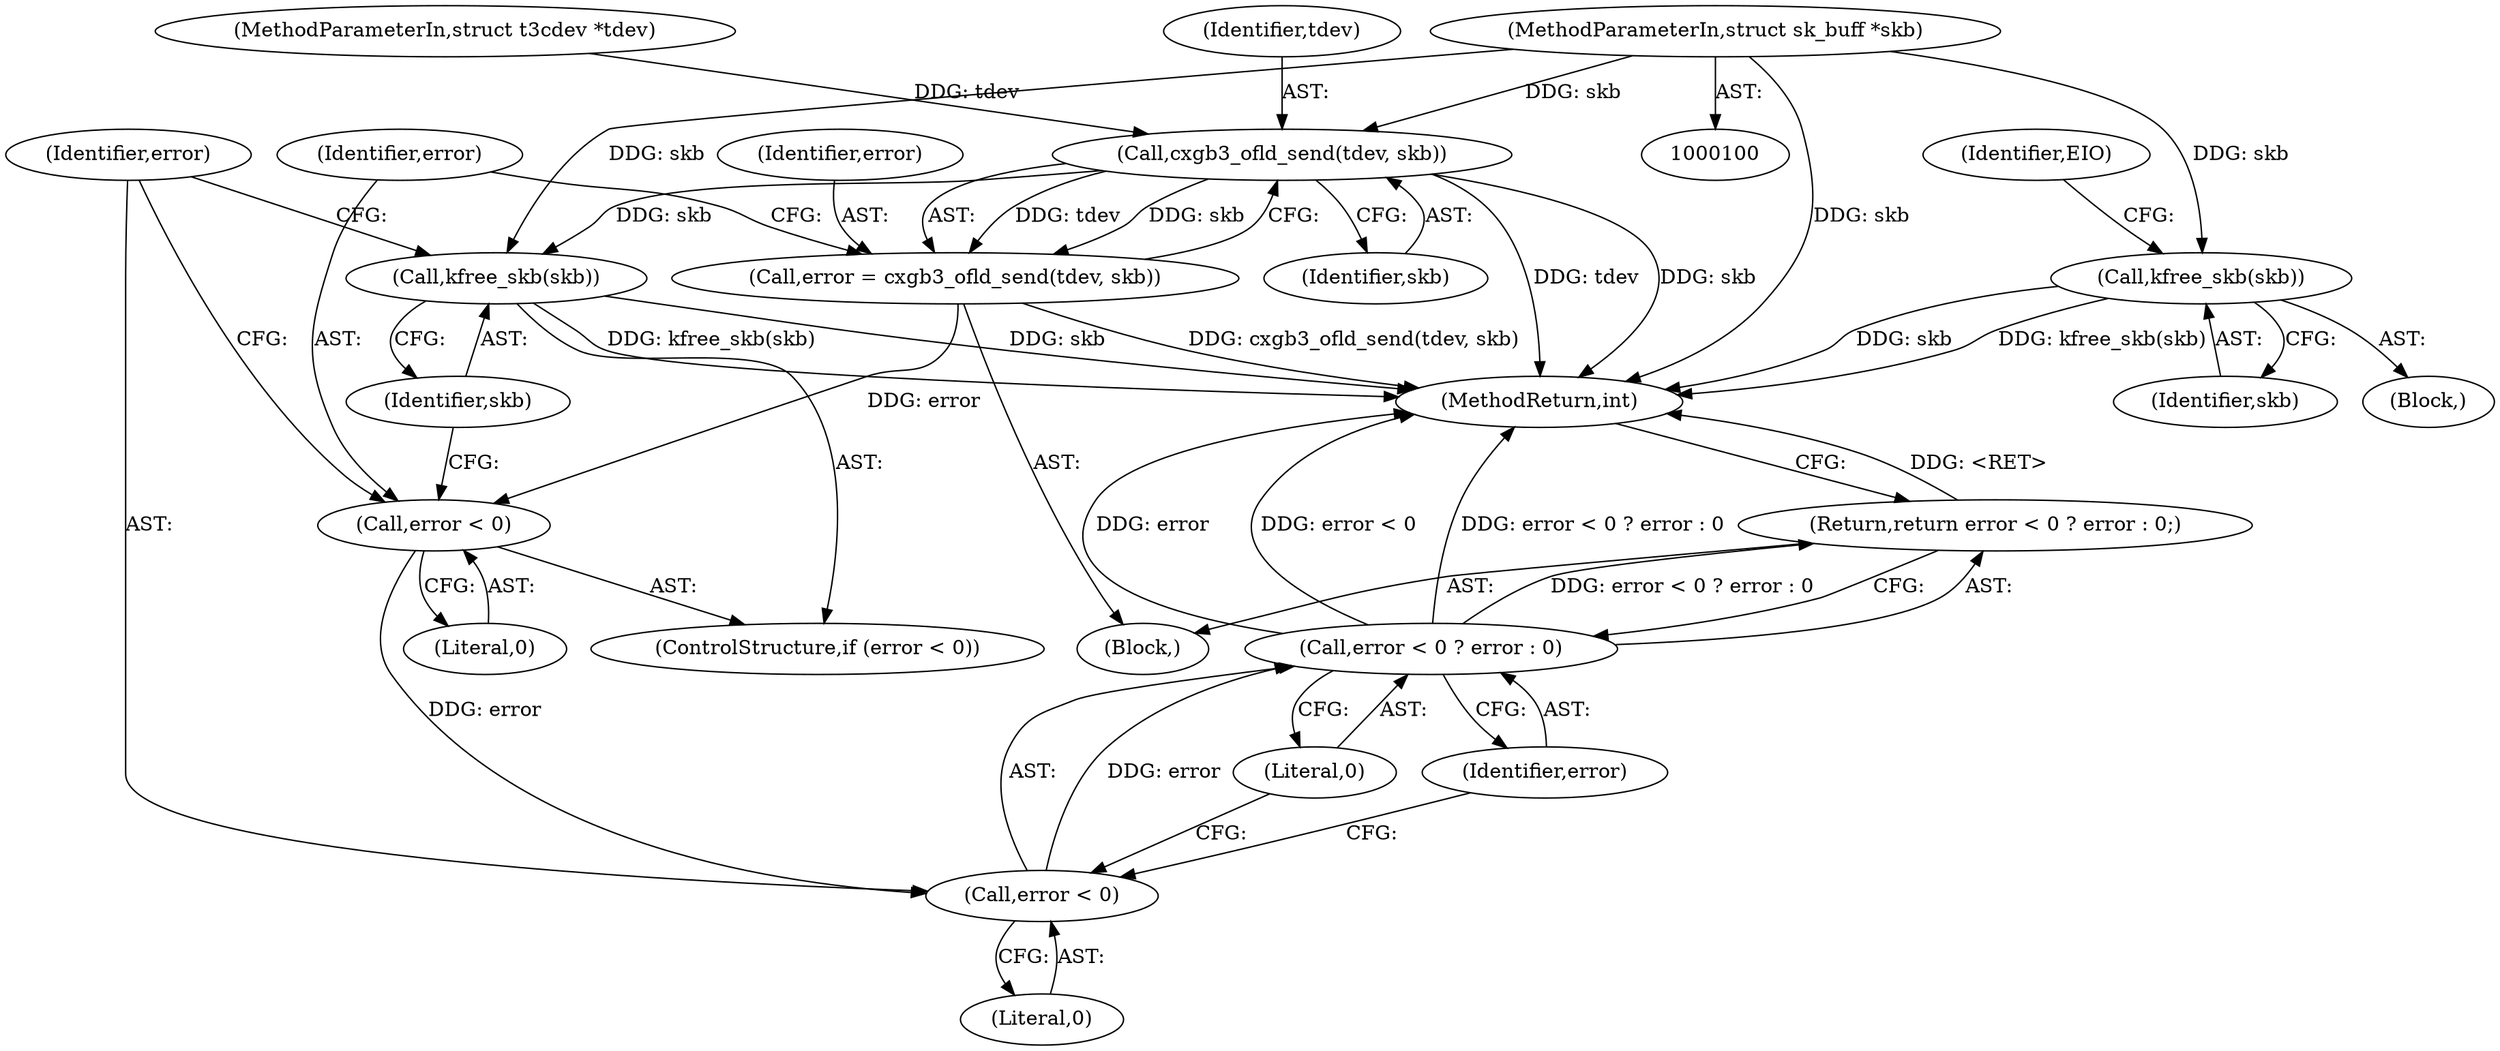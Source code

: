 digraph "0_linux_67f1aee6f45059fd6b0f5b0ecb2c97ad0451f6b3@pointer" {
"1000102" [label="(MethodParameterIn,struct sk_buff *skb)"];
"1000120" [label="(Call,kfree_skb(skb))"];
"1000127" [label="(Call,cxgb3_ofld_send(tdev, skb))"];
"1000125" [label="(Call,error = cxgb3_ofld_send(tdev, skb))"];
"1000131" [label="(Call,error < 0)"];
"1000138" [label="(Call,error < 0)"];
"1000137" [label="(Call,error < 0 ? error : 0)"];
"1000136" [label="(Return,return error < 0 ? error : 0;)"];
"1000134" [label="(Call,kfree_skb(skb))"];
"1000129" [label="(Identifier,skb)"];
"1000125" [label="(Call,error = cxgb3_ofld_send(tdev, skb))"];
"1000143" [label="(MethodReturn,int)"];
"1000131" [label="(Call,error < 0)"];
"1000136" [label="(Return,return error < 0 ? error : 0;)"];
"1000128" [label="(Identifier,tdev)"];
"1000119" [label="(Block,)"];
"1000134" [label="(Call,kfree_skb(skb))"];
"1000133" [label="(Literal,0)"];
"1000126" [label="(Identifier,error)"];
"1000142" [label="(Literal,0)"];
"1000141" [label="(Identifier,error)"];
"1000135" [label="(Identifier,skb)"];
"1000121" [label="(Identifier,skb)"];
"1000137" [label="(Call,error < 0 ? error : 0)"];
"1000120" [label="(Call,kfree_skb(skb))"];
"1000124" [label="(Identifier,EIO)"];
"1000140" [label="(Literal,0)"];
"1000101" [label="(MethodParameterIn,struct t3cdev *tdev)"];
"1000102" [label="(MethodParameterIn,struct sk_buff *skb)"];
"1000138" [label="(Call,error < 0)"];
"1000103" [label="(Block,)"];
"1000139" [label="(Identifier,error)"];
"1000127" [label="(Call,cxgb3_ofld_send(tdev, skb))"];
"1000130" [label="(ControlStructure,if (error < 0))"];
"1000132" [label="(Identifier,error)"];
"1000102" -> "1000100"  [label="AST: "];
"1000102" -> "1000143"  [label="DDG: skb"];
"1000102" -> "1000120"  [label="DDG: skb"];
"1000102" -> "1000127"  [label="DDG: skb"];
"1000102" -> "1000134"  [label="DDG: skb"];
"1000120" -> "1000119"  [label="AST: "];
"1000120" -> "1000121"  [label="CFG: "];
"1000121" -> "1000120"  [label="AST: "];
"1000124" -> "1000120"  [label="CFG: "];
"1000120" -> "1000143"  [label="DDG: skb"];
"1000120" -> "1000143"  [label="DDG: kfree_skb(skb)"];
"1000127" -> "1000125"  [label="AST: "];
"1000127" -> "1000129"  [label="CFG: "];
"1000128" -> "1000127"  [label="AST: "];
"1000129" -> "1000127"  [label="AST: "];
"1000125" -> "1000127"  [label="CFG: "];
"1000127" -> "1000143"  [label="DDG: skb"];
"1000127" -> "1000143"  [label="DDG: tdev"];
"1000127" -> "1000125"  [label="DDG: tdev"];
"1000127" -> "1000125"  [label="DDG: skb"];
"1000101" -> "1000127"  [label="DDG: tdev"];
"1000127" -> "1000134"  [label="DDG: skb"];
"1000125" -> "1000103"  [label="AST: "];
"1000126" -> "1000125"  [label="AST: "];
"1000132" -> "1000125"  [label="CFG: "];
"1000125" -> "1000143"  [label="DDG: cxgb3_ofld_send(tdev, skb)"];
"1000125" -> "1000131"  [label="DDG: error"];
"1000131" -> "1000130"  [label="AST: "];
"1000131" -> "1000133"  [label="CFG: "];
"1000132" -> "1000131"  [label="AST: "];
"1000133" -> "1000131"  [label="AST: "];
"1000135" -> "1000131"  [label="CFG: "];
"1000139" -> "1000131"  [label="CFG: "];
"1000131" -> "1000138"  [label="DDG: error"];
"1000138" -> "1000137"  [label="AST: "];
"1000138" -> "1000140"  [label="CFG: "];
"1000139" -> "1000138"  [label="AST: "];
"1000140" -> "1000138"  [label="AST: "];
"1000141" -> "1000138"  [label="CFG: "];
"1000142" -> "1000138"  [label="CFG: "];
"1000138" -> "1000137"  [label="DDG: error"];
"1000137" -> "1000136"  [label="AST: "];
"1000137" -> "1000141"  [label="CFG: "];
"1000137" -> "1000142"  [label="CFG: "];
"1000141" -> "1000137"  [label="AST: "];
"1000142" -> "1000137"  [label="AST: "];
"1000136" -> "1000137"  [label="CFG: "];
"1000137" -> "1000143"  [label="DDG: error"];
"1000137" -> "1000143"  [label="DDG: error < 0"];
"1000137" -> "1000143"  [label="DDG: error < 0 ? error : 0"];
"1000137" -> "1000136"  [label="DDG: error < 0 ? error : 0"];
"1000136" -> "1000103"  [label="AST: "];
"1000143" -> "1000136"  [label="CFG: "];
"1000136" -> "1000143"  [label="DDG: <RET>"];
"1000134" -> "1000130"  [label="AST: "];
"1000134" -> "1000135"  [label="CFG: "];
"1000135" -> "1000134"  [label="AST: "];
"1000139" -> "1000134"  [label="CFG: "];
"1000134" -> "1000143"  [label="DDG: kfree_skb(skb)"];
"1000134" -> "1000143"  [label="DDG: skb"];
}
